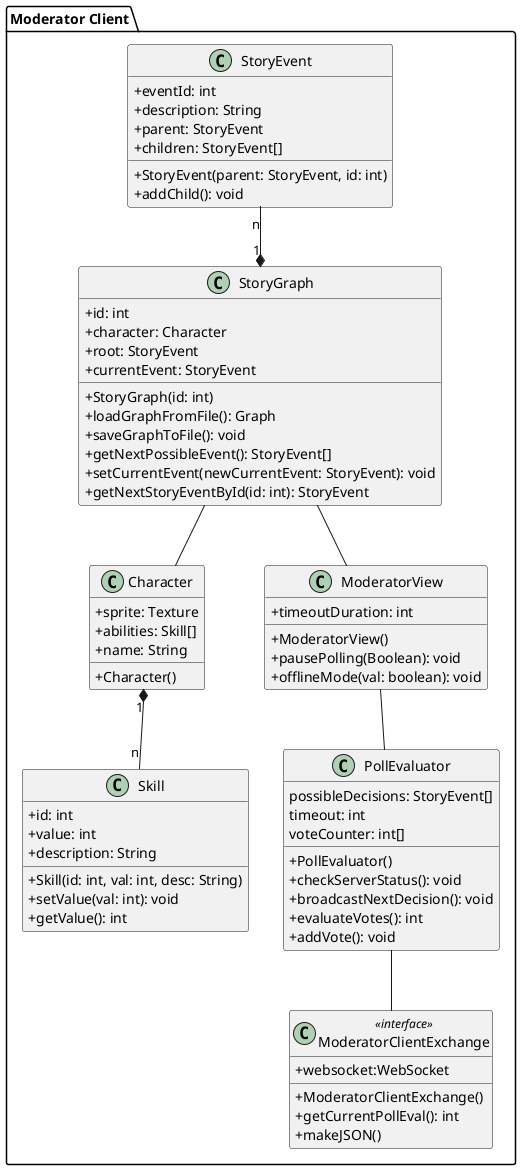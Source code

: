 @startuml

skinparam classAttributeIconSize 0

package "Moderator Client" {

  class StoryEvent {
    {field} +eventId: int
    {field} +description: String
    {field} +parent: StoryEvent
    {field} +children: StoryEvent[]
    {method} +StoryEvent(parent: StoryEvent, id: int)
    {method} +addChild(): void
  }

  class StoryGraph {
    {field} +id: int
    {field} +character: Character
    {field} +root: StoryEvent
    {field} +currentEvent: StoryEvent
    {method} +StoryGraph(id: int)
    {method} +loadGraphFromFile(): Graph
    {method} +saveGraphToFile(): void
    {method} +getNextPossibleEvent(): StoryEvent[]
    {method} +setCurrentEvent(newCurrentEvent: StoryEvent): void
    {method} +getNextStoryEventById(id: int): StoryEvent
  }

  class Skill {
    {field} +id: int
    {field} +value: int
    {field} +description: String
    {method} + Skill(id: int, val: int, desc: String)
    {method} + setValue(val: int): void
    {method} + getValue(): int
  }

  class Character {
    {field} +sprite: Texture
    {field} +abilities: Skill[]
    {field} +name: String
    {method} +Character()
  }

  class "ModeratorView" as mf {
    {field} +timeoutDuration: int
    {method} +ModeratorView()
    {method} +pausePolling(Boolean): void
    {method} +offlineMode(val: boolean): void
  }

  class "PollEvaluator" as pe {

    {field} possibleDecisions: StoryEvent[]
    {field} timeout: int
    {field} voteCounter: int[]
    {method} +PollEvaluator()
    {method} +checkServerStatus(): void
    {method} +broadcastNextDecision(): void
    {method} +evaluateVotes(): int
    {method} +addVote(): void
  }

  class "ModeratorClientExchange" as mcei <<interface>>{
    {field} +websocket:WebSocket
    {method} +ModeratorClientExchange()
    {method} +getCurrentPollEval(): int
    {method} +makeJSON()
  }
}
StoryEvent "n" --* "1" StoryGraph
StoryGraph -- mf
StoryGraph -- Character
Character "1" *-- "n" Skill
mf -- pe
pe -- mcei
@enduml